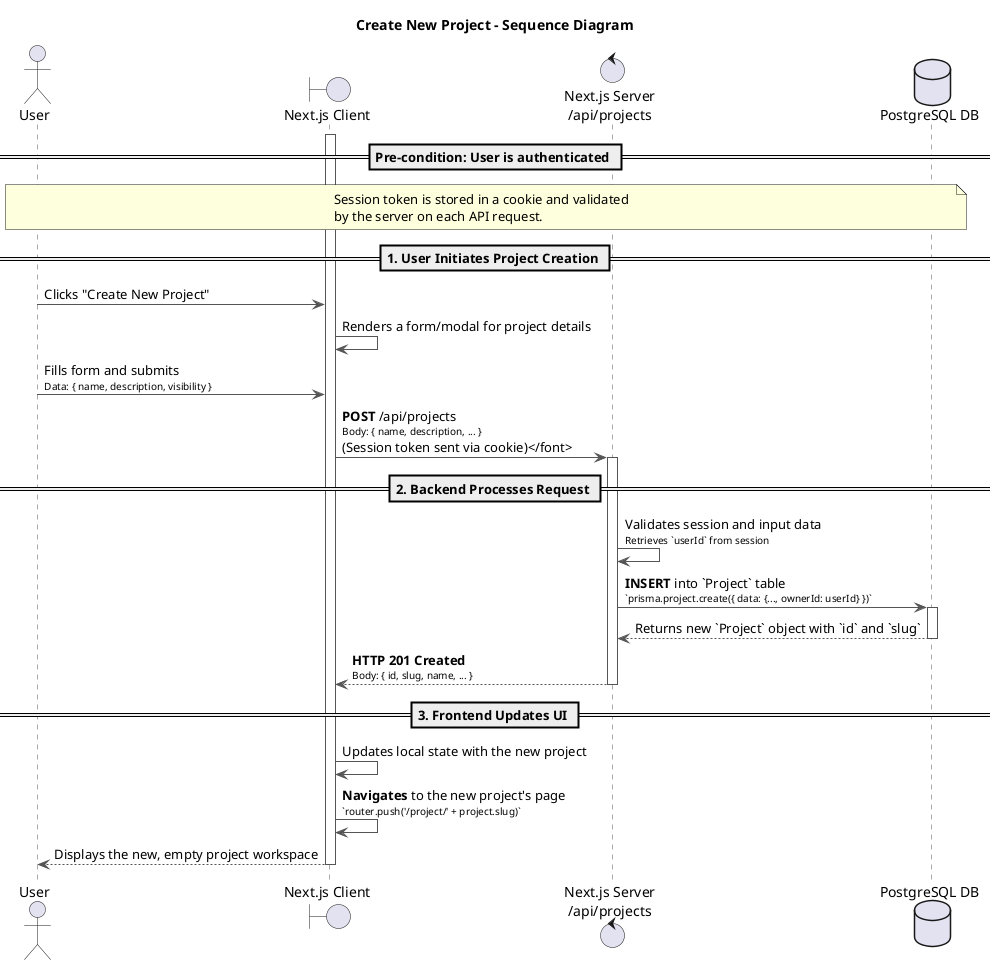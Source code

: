 @startuml
title Create New Project - Sequence Diagram

actor User
boundary "Next.js Client" as Client
control "Next.js Server\n/api/projects" as Server
database "PostgreSQL DB" as DB

skinparam sequence {
    ArrowColor #555
    ActorBorderColor #555
    LifeLineBorderColor #555
    ParticipantBorderColor #007bff
    DatabaseBorderColor #d9534f
    ControlBorderColor #5cb85c
    BoundaryBorderColor #f0ad4e
}

== Pre-condition: User is authenticated ==
note over User, DB: Session token is stored in a cookie and validated\nby the server on each API request.

== 1. User Initiates Project Creation ==
activate Client
User -> Client: Clicks "Create New Project"
Client -> Client: Renders a form/modal for project details

User -> Client: Fills form and submits\n<font size=10>Data: { name, description, visibility }</font>
Client -> Server: **POST** /api/projects\n<font size=10>Body: { name, description, ... }\n(Session token sent via cookie)</font>
activate Server

== 2. Backend Processes Request ==
Server -> Server: Validates session and input data\n<font size=10>Retrieves `userId` from session</font>
Server -> DB: **INSERT** into `Project` table\n<font size=10>`prisma.project.create({ data: {..., ownerId: userId} })`</font>
activate DB
DB --> Server: Returns new `Project` object with `id` and `slug`
deactivate DB

Server --> Client: **HTTP 201 Created**\n<font size=10>Body: { id, slug, name, ... }</font>
deactivate Server

== 3. Frontend Updates UI ==
Client -> Client: Updates local state with the new project
Client -> Client: **Navigates** to the new project's page\n<font size=10>`router.push('/project/' + project.slug)`</font>
Client --> User: Displays the new, empty project workspace
deactivate Client

@enduml